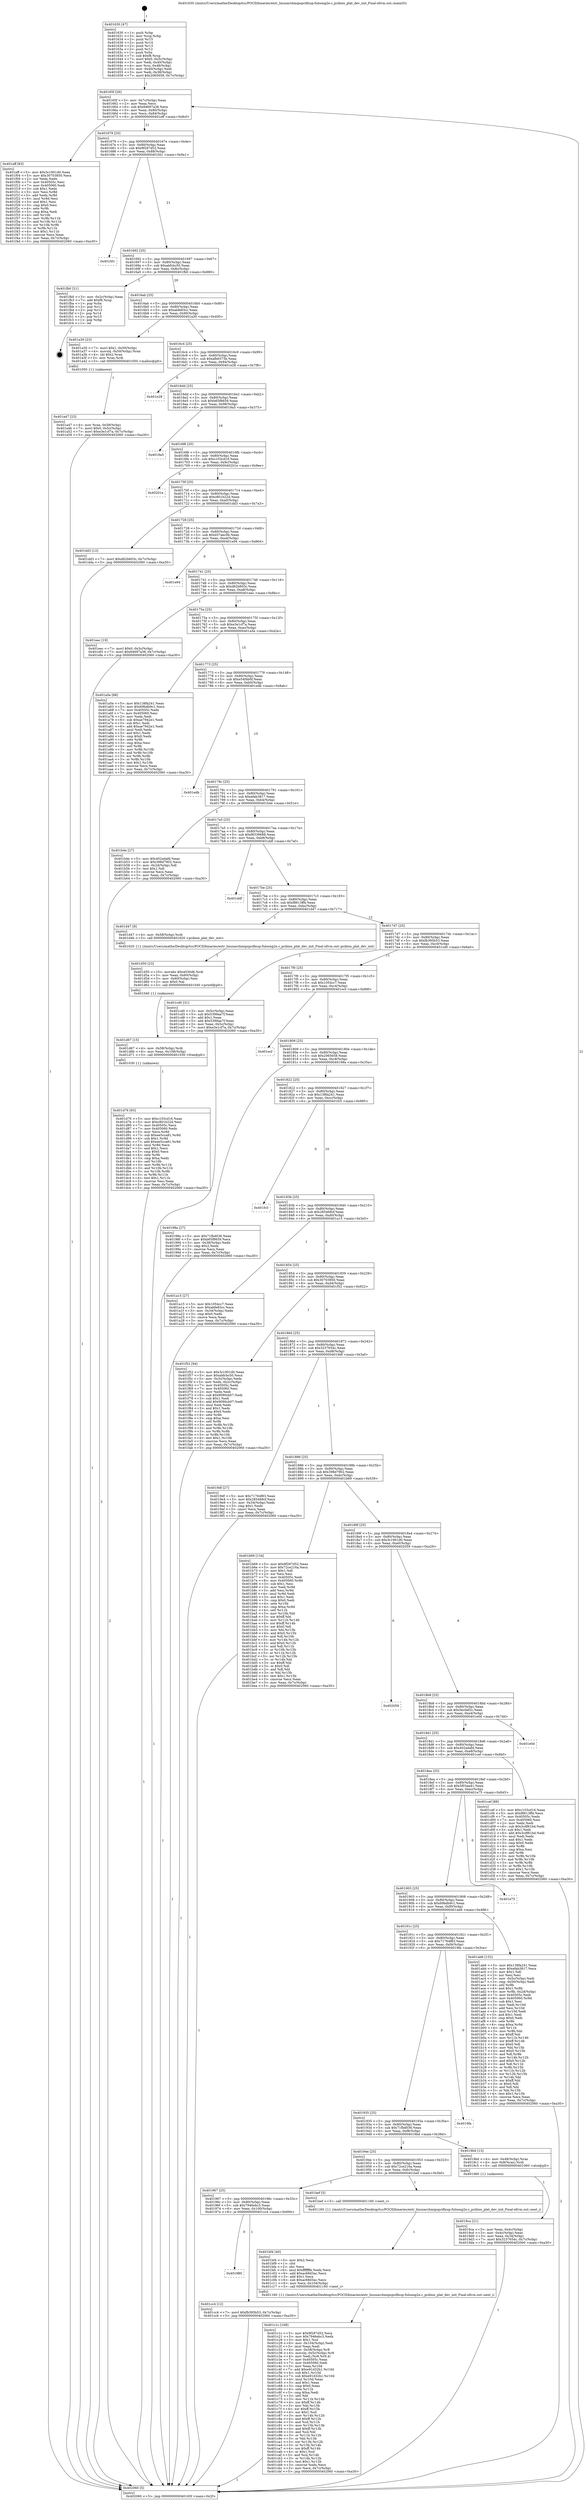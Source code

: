 digraph "0x401630" {
  label = "0x401630 (/mnt/c/Users/mathe/Desktop/tcc/POCII/binaries/extr_linuxarchmipspcifixup-fuloong2e.c_pcibios_plat_dev_init_Final-ollvm.out::main(0))"
  labelloc = "t"
  node[shape=record]

  Entry [label="",width=0.3,height=0.3,shape=circle,fillcolor=black,style=filled]
  "0x40165f" [label="{
     0x40165f [26]\l
     | [instrs]\l
     &nbsp;&nbsp;0x40165f \<+3\>: mov -0x7c(%rbp),%eax\l
     &nbsp;&nbsp;0x401662 \<+2\>: mov %eax,%ecx\l
     &nbsp;&nbsp;0x401664 \<+6\>: sub $0x84697a38,%ecx\l
     &nbsp;&nbsp;0x40166a \<+3\>: mov %eax,-0x80(%rbp)\l
     &nbsp;&nbsp;0x40166d \<+6\>: mov %ecx,-0x84(%rbp)\l
     &nbsp;&nbsp;0x401673 \<+6\>: je 0000000000401eff \<main+0x8cf\>\l
  }"]
  "0x401eff" [label="{
     0x401eff [83]\l
     | [instrs]\l
     &nbsp;&nbsp;0x401eff \<+5\>: mov $0x3c1901d0,%eax\l
     &nbsp;&nbsp;0x401f04 \<+5\>: mov $0x30703850,%ecx\l
     &nbsp;&nbsp;0x401f09 \<+2\>: xor %edx,%edx\l
     &nbsp;&nbsp;0x401f0b \<+7\>: mov 0x40505c,%esi\l
     &nbsp;&nbsp;0x401f12 \<+7\>: mov 0x405060,%edi\l
     &nbsp;&nbsp;0x401f19 \<+3\>: sub $0x1,%edx\l
     &nbsp;&nbsp;0x401f1c \<+3\>: mov %esi,%r8d\l
     &nbsp;&nbsp;0x401f1f \<+3\>: add %edx,%r8d\l
     &nbsp;&nbsp;0x401f22 \<+4\>: imul %r8d,%esi\l
     &nbsp;&nbsp;0x401f26 \<+3\>: and $0x1,%esi\l
     &nbsp;&nbsp;0x401f29 \<+3\>: cmp $0x0,%esi\l
     &nbsp;&nbsp;0x401f2c \<+4\>: sete %r9b\l
     &nbsp;&nbsp;0x401f30 \<+3\>: cmp $0xa,%edi\l
     &nbsp;&nbsp;0x401f33 \<+4\>: setl %r10b\l
     &nbsp;&nbsp;0x401f37 \<+3\>: mov %r9b,%r11b\l
     &nbsp;&nbsp;0x401f3a \<+3\>: and %r10b,%r11b\l
     &nbsp;&nbsp;0x401f3d \<+3\>: xor %r10b,%r9b\l
     &nbsp;&nbsp;0x401f40 \<+3\>: or %r9b,%r11b\l
     &nbsp;&nbsp;0x401f43 \<+4\>: test $0x1,%r11b\l
     &nbsp;&nbsp;0x401f47 \<+3\>: cmovne %ecx,%eax\l
     &nbsp;&nbsp;0x401f4a \<+3\>: mov %eax,-0x7c(%rbp)\l
     &nbsp;&nbsp;0x401f4d \<+5\>: jmp 0000000000402060 \<main+0xa30\>\l
  }"]
  "0x401679" [label="{
     0x401679 [25]\l
     | [instrs]\l
     &nbsp;&nbsp;0x401679 \<+5\>: jmp 000000000040167e \<main+0x4e\>\l
     &nbsp;&nbsp;0x40167e \<+3\>: mov -0x80(%rbp),%eax\l
     &nbsp;&nbsp;0x401681 \<+5\>: sub $0x9f287d52,%eax\l
     &nbsp;&nbsp;0x401686 \<+6\>: mov %eax,-0x88(%rbp)\l
     &nbsp;&nbsp;0x40168c \<+6\>: je 0000000000401fd1 \<main+0x9a1\>\l
  }"]
  Exit [label="",width=0.3,height=0.3,shape=circle,fillcolor=black,style=filled,peripheries=2]
  "0x401fd1" [label="{
     0x401fd1\l
  }", style=dashed]
  "0x401692" [label="{
     0x401692 [25]\l
     | [instrs]\l
     &nbsp;&nbsp;0x401692 \<+5\>: jmp 0000000000401697 \<main+0x67\>\l
     &nbsp;&nbsp;0x401697 \<+3\>: mov -0x80(%rbp),%eax\l
     &nbsp;&nbsp;0x40169a \<+5\>: sub $0xabfcbc50,%eax\l
     &nbsp;&nbsp;0x40169f \<+6\>: mov %eax,-0x8c(%rbp)\l
     &nbsp;&nbsp;0x4016a5 \<+6\>: je 0000000000401fb0 \<main+0x980\>\l
  }"]
  "0x401d76" [label="{
     0x401d76 [93]\l
     | [instrs]\l
     &nbsp;&nbsp;0x401d76 \<+5\>: mov $0xc103cd16,%eax\l
     &nbsp;&nbsp;0x401d7b \<+5\>: mov $0xc801b22d,%esi\l
     &nbsp;&nbsp;0x401d80 \<+7\>: mov 0x40505c,%ecx\l
     &nbsp;&nbsp;0x401d87 \<+7\>: mov 0x405060,%edx\l
     &nbsp;&nbsp;0x401d8e \<+3\>: mov %ecx,%r8d\l
     &nbsp;&nbsp;0x401d91 \<+7\>: sub $0xee5cca81,%r8d\l
     &nbsp;&nbsp;0x401d98 \<+4\>: sub $0x1,%r8d\l
     &nbsp;&nbsp;0x401d9c \<+7\>: add $0xee5cca81,%r8d\l
     &nbsp;&nbsp;0x401da3 \<+4\>: imul %r8d,%ecx\l
     &nbsp;&nbsp;0x401da7 \<+3\>: and $0x1,%ecx\l
     &nbsp;&nbsp;0x401daa \<+3\>: cmp $0x0,%ecx\l
     &nbsp;&nbsp;0x401dad \<+4\>: sete %r9b\l
     &nbsp;&nbsp;0x401db1 \<+3\>: cmp $0xa,%edx\l
     &nbsp;&nbsp;0x401db4 \<+4\>: setl %r10b\l
     &nbsp;&nbsp;0x401db8 \<+3\>: mov %r9b,%r11b\l
     &nbsp;&nbsp;0x401dbb \<+3\>: and %r10b,%r11b\l
     &nbsp;&nbsp;0x401dbe \<+3\>: xor %r10b,%r9b\l
     &nbsp;&nbsp;0x401dc1 \<+3\>: or %r9b,%r11b\l
     &nbsp;&nbsp;0x401dc4 \<+4\>: test $0x1,%r11b\l
     &nbsp;&nbsp;0x401dc8 \<+3\>: cmovne %esi,%eax\l
     &nbsp;&nbsp;0x401dcb \<+3\>: mov %eax,-0x7c(%rbp)\l
     &nbsp;&nbsp;0x401dce \<+5\>: jmp 0000000000402060 \<main+0xa30\>\l
  }"]
  "0x401fb0" [label="{
     0x401fb0 [21]\l
     | [instrs]\l
     &nbsp;&nbsp;0x401fb0 \<+3\>: mov -0x2c(%rbp),%eax\l
     &nbsp;&nbsp;0x401fb3 \<+7\>: add $0xf8,%rsp\l
     &nbsp;&nbsp;0x401fba \<+1\>: pop %rbx\l
     &nbsp;&nbsp;0x401fbb \<+2\>: pop %r12\l
     &nbsp;&nbsp;0x401fbd \<+2\>: pop %r13\l
     &nbsp;&nbsp;0x401fbf \<+2\>: pop %r14\l
     &nbsp;&nbsp;0x401fc1 \<+2\>: pop %r15\l
     &nbsp;&nbsp;0x401fc3 \<+1\>: pop %rbp\l
     &nbsp;&nbsp;0x401fc4 \<+1\>: ret\l
  }"]
  "0x4016ab" [label="{
     0x4016ab [25]\l
     | [instrs]\l
     &nbsp;&nbsp;0x4016ab \<+5\>: jmp 00000000004016b0 \<main+0x80\>\l
     &nbsp;&nbsp;0x4016b0 \<+3\>: mov -0x80(%rbp),%eax\l
     &nbsp;&nbsp;0x4016b3 \<+5\>: sub $0xabfe83cc,%eax\l
     &nbsp;&nbsp;0x4016b8 \<+6\>: mov %eax,-0x90(%rbp)\l
     &nbsp;&nbsp;0x4016be \<+6\>: je 0000000000401a30 \<main+0x400\>\l
  }"]
  "0x401d67" [label="{
     0x401d67 [15]\l
     | [instrs]\l
     &nbsp;&nbsp;0x401d67 \<+4\>: mov -0x58(%rbp),%rdi\l
     &nbsp;&nbsp;0x401d6b \<+6\>: mov %eax,-0x108(%rbp)\l
     &nbsp;&nbsp;0x401d71 \<+5\>: call 0000000000401030 \<free@plt\>\l
     | [calls]\l
     &nbsp;&nbsp;0x401030 \{1\} (unknown)\l
  }"]
  "0x401a30" [label="{
     0x401a30 [23]\l
     | [instrs]\l
     &nbsp;&nbsp;0x401a30 \<+7\>: movl $0x1,-0x50(%rbp)\l
     &nbsp;&nbsp;0x401a37 \<+4\>: movslq -0x50(%rbp),%rax\l
     &nbsp;&nbsp;0x401a3b \<+4\>: shl $0x2,%rax\l
     &nbsp;&nbsp;0x401a3f \<+3\>: mov %rax,%rdi\l
     &nbsp;&nbsp;0x401a42 \<+5\>: call 0000000000401050 \<malloc@plt\>\l
     | [calls]\l
     &nbsp;&nbsp;0x401050 \{1\} (unknown)\l
  }"]
  "0x4016c4" [label="{
     0x4016c4 [25]\l
     | [instrs]\l
     &nbsp;&nbsp;0x4016c4 \<+5\>: jmp 00000000004016c9 \<main+0x99\>\l
     &nbsp;&nbsp;0x4016c9 \<+3\>: mov -0x80(%rbp),%eax\l
     &nbsp;&nbsp;0x4016cc \<+5\>: sub $0xafb6573b,%eax\l
     &nbsp;&nbsp;0x4016d1 \<+6\>: mov %eax,-0x94(%rbp)\l
     &nbsp;&nbsp;0x4016d7 \<+6\>: je 0000000000401e28 \<main+0x7f8\>\l
  }"]
  "0x401d50" [label="{
     0x401d50 [23]\l
     | [instrs]\l
     &nbsp;&nbsp;0x401d50 \<+10\>: movabs $0x4030d6,%rdi\l
     &nbsp;&nbsp;0x401d5a \<+3\>: mov %eax,-0x60(%rbp)\l
     &nbsp;&nbsp;0x401d5d \<+3\>: mov -0x60(%rbp),%esi\l
     &nbsp;&nbsp;0x401d60 \<+2\>: mov $0x0,%al\l
     &nbsp;&nbsp;0x401d62 \<+5\>: call 0000000000401040 \<printf@plt\>\l
     | [calls]\l
     &nbsp;&nbsp;0x401040 \{1\} (unknown)\l
  }"]
  "0x401e28" [label="{
     0x401e28\l
  }", style=dashed]
  "0x4016dd" [label="{
     0x4016dd [25]\l
     | [instrs]\l
     &nbsp;&nbsp;0x4016dd \<+5\>: jmp 00000000004016e2 \<main+0xb2\>\l
     &nbsp;&nbsp;0x4016e2 \<+3\>: mov -0x80(%rbp),%eax\l
     &nbsp;&nbsp;0x4016e5 \<+5\>: sub $0xb65f8659,%eax\l
     &nbsp;&nbsp;0x4016ea \<+6\>: mov %eax,-0x98(%rbp)\l
     &nbsp;&nbsp;0x4016f0 \<+6\>: je 00000000004019a5 \<main+0x375\>\l
  }"]
  "0x401980" [label="{
     0x401980\l
  }", style=dashed]
  "0x4019a5" [label="{
     0x4019a5\l
  }", style=dashed]
  "0x4016f6" [label="{
     0x4016f6 [25]\l
     | [instrs]\l
     &nbsp;&nbsp;0x4016f6 \<+5\>: jmp 00000000004016fb \<main+0xcb\>\l
     &nbsp;&nbsp;0x4016fb \<+3\>: mov -0x80(%rbp),%eax\l
     &nbsp;&nbsp;0x4016fe \<+5\>: sub $0xc103cd16,%eax\l
     &nbsp;&nbsp;0x401703 \<+6\>: mov %eax,-0x9c(%rbp)\l
     &nbsp;&nbsp;0x401709 \<+6\>: je 000000000040201e \<main+0x9ee\>\l
  }"]
  "0x401cc4" [label="{
     0x401cc4 [12]\l
     | [instrs]\l
     &nbsp;&nbsp;0x401cc4 \<+7\>: movl $0xfb395b53,-0x7c(%rbp)\l
     &nbsp;&nbsp;0x401ccb \<+5\>: jmp 0000000000402060 \<main+0xa30\>\l
  }"]
  "0x40201e" [label="{
     0x40201e\l
  }", style=dashed]
  "0x40170f" [label="{
     0x40170f [25]\l
     | [instrs]\l
     &nbsp;&nbsp;0x40170f \<+5\>: jmp 0000000000401714 \<main+0xe4\>\l
     &nbsp;&nbsp;0x401714 \<+3\>: mov -0x80(%rbp),%eax\l
     &nbsp;&nbsp;0x401717 \<+5\>: sub $0xc801b22d,%eax\l
     &nbsp;&nbsp;0x40171c \<+6\>: mov %eax,-0xa0(%rbp)\l
     &nbsp;&nbsp;0x401722 \<+6\>: je 0000000000401dd3 \<main+0x7a3\>\l
  }"]
  "0x401c1c" [label="{
     0x401c1c [168]\l
     | [instrs]\l
     &nbsp;&nbsp;0x401c1c \<+5\>: mov $0x9f287d52,%ecx\l
     &nbsp;&nbsp;0x401c21 \<+5\>: mov $0x7946ebc3,%edx\l
     &nbsp;&nbsp;0x401c26 \<+3\>: mov $0x1,%sil\l
     &nbsp;&nbsp;0x401c29 \<+6\>: mov -0x104(%rbp),%edi\l
     &nbsp;&nbsp;0x401c2f \<+3\>: imul %eax,%edi\l
     &nbsp;&nbsp;0x401c32 \<+4\>: mov -0x58(%rbp),%r8\l
     &nbsp;&nbsp;0x401c36 \<+4\>: movslq -0x5c(%rbp),%r9\l
     &nbsp;&nbsp;0x401c3a \<+4\>: mov %edi,(%r8,%r9,4)\l
     &nbsp;&nbsp;0x401c3e \<+7\>: mov 0x40505c,%eax\l
     &nbsp;&nbsp;0x401c45 \<+7\>: mov 0x405060,%edi\l
     &nbsp;&nbsp;0x401c4c \<+3\>: mov %eax,%r10d\l
     &nbsp;&nbsp;0x401c4f \<+7\>: add $0xe91d32b1,%r10d\l
     &nbsp;&nbsp;0x401c56 \<+4\>: sub $0x1,%r10d\l
     &nbsp;&nbsp;0x401c5a \<+7\>: sub $0xe91d32b1,%r10d\l
     &nbsp;&nbsp;0x401c61 \<+4\>: imul %r10d,%eax\l
     &nbsp;&nbsp;0x401c65 \<+3\>: and $0x1,%eax\l
     &nbsp;&nbsp;0x401c68 \<+3\>: cmp $0x0,%eax\l
     &nbsp;&nbsp;0x401c6b \<+4\>: sete %r11b\l
     &nbsp;&nbsp;0x401c6f \<+3\>: cmp $0xa,%edi\l
     &nbsp;&nbsp;0x401c72 \<+3\>: setl %bl\l
     &nbsp;&nbsp;0x401c75 \<+3\>: mov %r11b,%r14b\l
     &nbsp;&nbsp;0x401c78 \<+4\>: xor $0xff,%r14b\l
     &nbsp;&nbsp;0x401c7c \<+3\>: mov %bl,%r15b\l
     &nbsp;&nbsp;0x401c7f \<+4\>: xor $0xff,%r15b\l
     &nbsp;&nbsp;0x401c83 \<+4\>: xor $0x1,%sil\l
     &nbsp;&nbsp;0x401c87 \<+3\>: mov %r14b,%r12b\l
     &nbsp;&nbsp;0x401c8a \<+4\>: and $0xff,%r12b\l
     &nbsp;&nbsp;0x401c8e \<+3\>: and %sil,%r11b\l
     &nbsp;&nbsp;0x401c91 \<+3\>: mov %r15b,%r13b\l
     &nbsp;&nbsp;0x401c94 \<+4\>: and $0xff,%r13b\l
     &nbsp;&nbsp;0x401c98 \<+3\>: and %sil,%bl\l
     &nbsp;&nbsp;0x401c9b \<+3\>: or %r11b,%r12b\l
     &nbsp;&nbsp;0x401c9e \<+3\>: or %bl,%r13b\l
     &nbsp;&nbsp;0x401ca1 \<+3\>: xor %r13b,%r12b\l
     &nbsp;&nbsp;0x401ca4 \<+3\>: or %r15b,%r14b\l
     &nbsp;&nbsp;0x401ca7 \<+4\>: xor $0xff,%r14b\l
     &nbsp;&nbsp;0x401cab \<+4\>: or $0x1,%sil\l
     &nbsp;&nbsp;0x401caf \<+3\>: and %sil,%r14b\l
     &nbsp;&nbsp;0x401cb2 \<+3\>: or %r14b,%r12b\l
     &nbsp;&nbsp;0x401cb5 \<+4\>: test $0x1,%r12b\l
     &nbsp;&nbsp;0x401cb9 \<+3\>: cmovne %edx,%ecx\l
     &nbsp;&nbsp;0x401cbc \<+3\>: mov %ecx,-0x7c(%rbp)\l
     &nbsp;&nbsp;0x401cbf \<+5\>: jmp 0000000000402060 \<main+0xa30\>\l
  }"]
  "0x401dd3" [label="{
     0x401dd3 [12]\l
     | [instrs]\l
     &nbsp;&nbsp;0x401dd3 \<+7\>: movl $0xd62b603c,-0x7c(%rbp)\l
     &nbsp;&nbsp;0x401dda \<+5\>: jmp 0000000000402060 \<main+0xa30\>\l
  }"]
  "0x401728" [label="{
     0x401728 [25]\l
     | [instrs]\l
     &nbsp;&nbsp;0x401728 \<+5\>: jmp 000000000040172d \<main+0xfd\>\l
     &nbsp;&nbsp;0x40172d \<+3\>: mov -0x80(%rbp),%eax\l
     &nbsp;&nbsp;0x401730 \<+5\>: sub $0xd37aec0b,%eax\l
     &nbsp;&nbsp;0x401735 \<+6\>: mov %eax,-0xa4(%rbp)\l
     &nbsp;&nbsp;0x40173b \<+6\>: je 0000000000401e94 \<main+0x864\>\l
  }"]
  "0x401bf4" [label="{
     0x401bf4 [40]\l
     | [instrs]\l
     &nbsp;&nbsp;0x401bf4 \<+5\>: mov $0x2,%ecx\l
     &nbsp;&nbsp;0x401bf9 \<+1\>: cltd\l
     &nbsp;&nbsp;0x401bfa \<+2\>: idiv %ecx\l
     &nbsp;&nbsp;0x401bfc \<+6\>: imul $0xfffffffe,%edx,%ecx\l
     &nbsp;&nbsp;0x401c02 \<+6\>: add $0xac68d3ac,%ecx\l
     &nbsp;&nbsp;0x401c08 \<+3\>: add $0x1,%ecx\l
     &nbsp;&nbsp;0x401c0b \<+6\>: sub $0xac68d3ac,%ecx\l
     &nbsp;&nbsp;0x401c11 \<+6\>: mov %ecx,-0x104(%rbp)\l
     &nbsp;&nbsp;0x401c17 \<+5\>: call 0000000000401160 \<next_i\>\l
     | [calls]\l
     &nbsp;&nbsp;0x401160 \{1\} (/mnt/c/Users/mathe/Desktop/tcc/POCII/binaries/extr_linuxarchmipspcifixup-fuloong2e.c_pcibios_plat_dev_init_Final-ollvm.out::next_i)\l
  }"]
  "0x401e94" [label="{
     0x401e94\l
  }", style=dashed]
  "0x401741" [label="{
     0x401741 [25]\l
     | [instrs]\l
     &nbsp;&nbsp;0x401741 \<+5\>: jmp 0000000000401746 \<main+0x116\>\l
     &nbsp;&nbsp;0x401746 \<+3\>: mov -0x80(%rbp),%eax\l
     &nbsp;&nbsp;0x401749 \<+5\>: sub $0xd62b603c,%eax\l
     &nbsp;&nbsp;0x40174e \<+6\>: mov %eax,-0xa8(%rbp)\l
     &nbsp;&nbsp;0x401754 \<+6\>: je 0000000000401eec \<main+0x8bc\>\l
  }"]
  "0x401967" [label="{
     0x401967 [25]\l
     | [instrs]\l
     &nbsp;&nbsp;0x401967 \<+5\>: jmp 000000000040196c \<main+0x33c\>\l
     &nbsp;&nbsp;0x40196c \<+3\>: mov -0x80(%rbp),%eax\l
     &nbsp;&nbsp;0x40196f \<+5\>: sub $0x7946ebc3,%eax\l
     &nbsp;&nbsp;0x401974 \<+6\>: mov %eax,-0x100(%rbp)\l
     &nbsp;&nbsp;0x40197a \<+6\>: je 0000000000401cc4 \<main+0x694\>\l
  }"]
  "0x401eec" [label="{
     0x401eec [19]\l
     | [instrs]\l
     &nbsp;&nbsp;0x401eec \<+7\>: movl $0x0,-0x3c(%rbp)\l
     &nbsp;&nbsp;0x401ef3 \<+7\>: movl $0x84697a38,-0x7c(%rbp)\l
     &nbsp;&nbsp;0x401efa \<+5\>: jmp 0000000000402060 \<main+0xa30\>\l
  }"]
  "0x40175a" [label="{
     0x40175a [25]\l
     | [instrs]\l
     &nbsp;&nbsp;0x40175a \<+5\>: jmp 000000000040175f \<main+0x12f\>\l
     &nbsp;&nbsp;0x40175f \<+3\>: mov -0x80(%rbp),%eax\l
     &nbsp;&nbsp;0x401762 \<+5\>: sub $0xe3e1cf7a,%eax\l
     &nbsp;&nbsp;0x401767 \<+6\>: mov %eax,-0xac(%rbp)\l
     &nbsp;&nbsp;0x40176d \<+6\>: je 0000000000401a5e \<main+0x42e\>\l
  }"]
  "0x401bef" [label="{
     0x401bef [5]\l
     | [instrs]\l
     &nbsp;&nbsp;0x401bef \<+5\>: call 0000000000401160 \<next_i\>\l
     | [calls]\l
     &nbsp;&nbsp;0x401160 \{1\} (/mnt/c/Users/mathe/Desktop/tcc/POCII/binaries/extr_linuxarchmipspcifixup-fuloong2e.c_pcibios_plat_dev_init_Final-ollvm.out::next_i)\l
  }"]
  "0x401a5e" [label="{
     0x401a5e [88]\l
     | [instrs]\l
     &nbsp;&nbsp;0x401a5e \<+5\>: mov $0x138fa241,%eax\l
     &nbsp;&nbsp;0x401a63 \<+5\>: mov $0x69bdb9c1,%ecx\l
     &nbsp;&nbsp;0x401a68 \<+7\>: mov 0x40505c,%edx\l
     &nbsp;&nbsp;0x401a6f \<+7\>: mov 0x405060,%esi\l
     &nbsp;&nbsp;0x401a76 \<+2\>: mov %edx,%edi\l
     &nbsp;&nbsp;0x401a78 \<+6\>: sub $0xae7942e1,%edi\l
     &nbsp;&nbsp;0x401a7e \<+3\>: sub $0x1,%edi\l
     &nbsp;&nbsp;0x401a81 \<+6\>: add $0xae7942e1,%edi\l
     &nbsp;&nbsp;0x401a87 \<+3\>: imul %edi,%edx\l
     &nbsp;&nbsp;0x401a8a \<+3\>: and $0x1,%edx\l
     &nbsp;&nbsp;0x401a8d \<+3\>: cmp $0x0,%edx\l
     &nbsp;&nbsp;0x401a90 \<+4\>: sete %r8b\l
     &nbsp;&nbsp;0x401a94 \<+3\>: cmp $0xa,%esi\l
     &nbsp;&nbsp;0x401a97 \<+4\>: setl %r9b\l
     &nbsp;&nbsp;0x401a9b \<+3\>: mov %r8b,%r10b\l
     &nbsp;&nbsp;0x401a9e \<+3\>: and %r9b,%r10b\l
     &nbsp;&nbsp;0x401aa1 \<+3\>: xor %r9b,%r8b\l
     &nbsp;&nbsp;0x401aa4 \<+3\>: or %r8b,%r10b\l
     &nbsp;&nbsp;0x401aa7 \<+4\>: test $0x1,%r10b\l
     &nbsp;&nbsp;0x401aab \<+3\>: cmovne %ecx,%eax\l
     &nbsp;&nbsp;0x401aae \<+3\>: mov %eax,-0x7c(%rbp)\l
     &nbsp;&nbsp;0x401ab1 \<+5\>: jmp 0000000000402060 \<main+0xa30\>\l
  }"]
  "0x401773" [label="{
     0x401773 [25]\l
     | [instrs]\l
     &nbsp;&nbsp;0x401773 \<+5\>: jmp 0000000000401778 \<main+0x148\>\l
     &nbsp;&nbsp;0x401778 \<+3\>: mov -0x80(%rbp),%eax\l
     &nbsp;&nbsp;0x40177b \<+5\>: sub $0xe54f4b0f,%eax\l
     &nbsp;&nbsp;0x401780 \<+6\>: mov %eax,-0xb0(%rbp)\l
     &nbsp;&nbsp;0x401786 \<+6\>: je 0000000000401edb \<main+0x8ab\>\l
  }"]
  "0x401a47" [label="{
     0x401a47 [23]\l
     | [instrs]\l
     &nbsp;&nbsp;0x401a47 \<+4\>: mov %rax,-0x58(%rbp)\l
     &nbsp;&nbsp;0x401a4b \<+7\>: movl $0x0,-0x5c(%rbp)\l
     &nbsp;&nbsp;0x401a52 \<+7\>: movl $0xe3e1cf7a,-0x7c(%rbp)\l
     &nbsp;&nbsp;0x401a59 \<+5\>: jmp 0000000000402060 \<main+0xa30\>\l
  }"]
  "0x401edb" [label="{
     0x401edb\l
  }", style=dashed]
  "0x40178c" [label="{
     0x40178c [25]\l
     | [instrs]\l
     &nbsp;&nbsp;0x40178c \<+5\>: jmp 0000000000401791 \<main+0x161\>\l
     &nbsp;&nbsp;0x401791 \<+3\>: mov -0x80(%rbp),%eax\l
     &nbsp;&nbsp;0x401794 \<+5\>: sub $0xefab3817,%eax\l
     &nbsp;&nbsp;0x401799 \<+6\>: mov %eax,-0xb4(%rbp)\l
     &nbsp;&nbsp;0x40179f \<+6\>: je 0000000000401b4e \<main+0x51e\>\l
  }"]
  "0x4019ca" [label="{
     0x4019ca [21]\l
     | [instrs]\l
     &nbsp;&nbsp;0x4019ca \<+3\>: mov %eax,-0x4c(%rbp)\l
     &nbsp;&nbsp;0x4019cd \<+3\>: mov -0x4c(%rbp),%eax\l
     &nbsp;&nbsp;0x4019d0 \<+3\>: mov %eax,-0x34(%rbp)\l
     &nbsp;&nbsp;0x4019d3 \<+7\>: movl $0x3237654c,-0x7c(%rbp)\l
     &nbsp;&nbsp;0x4019da \<+5\>: jmp 0000000000402060 \<main+0xa30\>\l
  }"]
  "0x401b4e" [label="{
     0x401b4e [27]\l
     | [instrs]\l
     &nbsp;&nbsp;0x401b4e \<+5\>: mov $0x402adafd,%eax\l
     &nbsp;&nbsp;0x401b53 \<+5\>: mov $0x398d7902,%ecx\l
     &nbsp;&nbsp;0x401b58 \<+3\>: mov -0x2d(%rbp),%dl\l
     &nbsp;&nbsp;0x401b5b \<+3\>: test $0x1,%dl\l
     &nbsp;&nbsp;0x401b5e \<+3\>: cmovne %ecx,%eax\l
     &nbsp;&nbsp;0x401b61 \<+3\>: mov %eax,-0x7c(%rbp)\l
     &nbsp;&nbsp;0x401b64 \<+5\>: jmp 0000000000402060 \<main+0xa30\>\l
  }"]
  "0x4017a5" [label="{
     0x4017a5 [25]\l
     | [instrs]\l
     &nbsp;&nbsp;0x4017a5 \<+5\>: jmp 00000000004017aa \<main+0x17a\>\l
     &nbsp;&nbsp;0x4017aa \<+3\>: mov -0x80(%rbp),%eax\l
     &nbsp;&nbsp;0x4017ad \<+5\>: sub $0xf8339688,%eax\l
     &nbsp;&nbsp;0x4017b2 \<+6\>: mov %eax,-0xb8(%rbp)\l
     &nbsp;&nbsp;0x4017b8 \<+6\>: je 0000000000401ddf \<main+0x7af\>\l
  }"]
  "0x40194e" [label="{
     0x40194e [25]\l
     | [instrs]\l
     &nbsp;&nbsp;0x40194e \<+5\>: jmp 0000000000401953 \<main+0x323\>\l
     &nbsp;&nbsp;0x401953 \<+3\>: mov -0x80(%rbp),%eax\l
     &nbsp;&nbsp;0x401956 \<+5\>: sub $0x72ce216a,%eax\l
     &nbsp;&nbsp;0x40195b \<+6\>: mov %eax,-0xfc(%rbp)\l
     &nbsp;&nbsp;0x401961 \<+6\>: je 0000000000401bef \<main+0x5bf\>\l
  }"]
  "0x401ddf" [label="{
     0x401ddf\l
  }", style=dashed]
  "0x4017be" [label="{
     0x4017be [25]\l
     | [instrs]\l
     &nbsp;&nbsp;0x4017be \<+5\>: jmp 00000000004017c3 \<main+0x193\>\l
     &nbsp;&nbsp;0x4017c3 \<+3\>: mov -0x80(%rbp),%eax\l
     &nbsp;&nbsp;0x4017c6 \<+5\>: sub $0xf8613ff4,%eax\l
     &nbsp;&nbsp;0x4017cb \<+6\>: mov %eax,-0xbc(%rbp)\l
     &nbsp;&nbsp;0x4017d1 \<+6\>: je 0000000000401d47 \<main+0x717\>\l
  }"]
  "0x4019bd" [label="{
     0x4019bd [13]\l
     | [instrs]\l
     &nbsp;&nbsp;0x4019bd \<+4\>: mov -0x48(%rbp),%rax\l
     &nbsp;&nbsp;0x4019c1 \<+4\>: mov 0x8(%rax),%rdi\l
     &nbsp;&nbsp;0x4019c5 \<+5\>: call 0000000000401060 \<atoi@plt\>\l
     | [calls]\l
     &nbsp;&nbsp;0x401060 \{1\} (unknown)\l
  }"]
  "0x401d47" [label="{
     0x401d47 [9]\l
     | [instrs]\l
     &nbsp;&nbsp;0x401d47 \<+4\>: mov -0x58(%rbp),%rdi\l
     &nbsp;&nbsp;0x401d4b \<+5\>: call 0000000000401620 \<pcibios_plat_dev_init\>\l
     | [calls]\l
     &nbsp;&nbsp;0x401620 \{1\} (/mnt/c/Users/mathe/Desktop/tcc/POCII/binaries/extr_linuxarchmipspcifixup-fuloong2e.c_pcibios_plat_dev_init_Final-ollvm.out::pcibios_plat_dev_init)\l
  }"]
  "0x4017d7" [label="{
     0x4017d7 [25]\l
     | [instrs]\l
     &nbsp;&nbsp;0x4017d7 \<+5\>: jmp 00000000004017dc \<main+0x1ac\>\l
     &nbsp;&nbsp;0x4017dc \<+3\>: mov -0x80(%rbp),%eax\l
     &nbsp;&nbsp;0x4017df \<+5\>: sub $0xfb395b53,%eax\l
     &nbsp;&nbsp;0x4017e4 \<+6\>: mov %eax,-0xc0(%rbp)\l
     &nbsp;&nbsp;0x4017ea \<+6\>: je 0000000000401cd0 \<main+0x6a0\>\l
  }"]
  "0x401935" [label="{
     0x401935 [25]\l
     | [instrs]\l
     &nbsp;&nbsp;0x401935 \<+5\>: jmp 000000000040193a \<main+0x30a\>\l
     &nbsp;&nbsp;0x40193a \<+3\>: mov -0x80(%rbp),%eax\l
     &nbsp;&nbsp;0x40193d \<+5\>: sub $0x71fbd036,%eax\l
     &nbsp;&nbsp;0x401942 \<+6\>: mov %eax,-0xf8(%rbp)\l
     &nbsp;&nbsp;0x401948 \<+6\>: je 00000000004019bd \<main+0x38d\>\l
  }"]
  "0x401cd0" [label="{
     0x401cd0 [31]\l
     | [instrs]\l
     &nbsp;&nbsp;0x401cd0 \<+3\>: mov -0x5c(%rbp),%eax\l
     &nbsp;&nbsp;0x401cd3 \<+5\>: sub $0x5399aa7f,%eax\l
     &nbsp;&nbsp;0x401cd8 \<+3\>: add $0x1,%eax\l
     &nbsp;&nbsp;0x401cdb \<+5\>: add $0x5399aa7f,%eax\l
     &nbsp;&nbsp;0x401ce0 \<+3\>: mov %eax,-0x5c(%rbp)\l
     &nbsp;&nbsp;0x401ce3 \<+7\>: movl $0xe3e1cf7a,-0x7c(%rbp)\l
     &nbsp;&nbsp;0x401cea \<+5\>: jmp 0000000000402060 \<main+0xa30\>\l
  }"]
  "0x4017f0" [label="{
     0x4017f0 [25]\l
     | [instrs]\l
     &nbsp;&nbsp;0x4017f0 \<+5\>: jmp 00000000004017f5 \<main+0x1c5\>\l
     &nbsp;&nbsp;0x4017f5 \<+3\>: mov -0x80(%rbp),%eax\l
     &nbsp;&nbsp;0x4017f8 \<+5\>: sub $0x1054cc7,%eax\l
     &nbsp;&nbsp;0x4017fd \<+6\>: mov %eax,-0xc4(%rbp)\l
     &nbsp;&nbsp;0x401803 \<+6\>: je 0000000000401ecf \<main+0x89f\>\l
  }"]
  "0x4019fa" [label="{
     0x4019fa\l
  }", style=dashed]
  "0x401ecf" [label="{
     0x401ecf\l
  }", style=dashed]
  "0x401809" [label="{
     0x401809 [25]\l
     | [instrs]\l
     &nbsp;&nbsp;0x401809 \<+5\>: jmp 000000000040180e \<main+0x1de\>\l
     &nbsp;&nbsp;0x40180e \<+3\>: mov -0x80(%rbp),%eax\l
     &nbsp;&nbsp;0x401811 \<+5\>: sub $0x2065658,%eax\l
     &nbsp;&nbsp;0x401816 \<+6\>: mov %eax,-0xc8(%rbp)\l
     &nbsp;&nbsp;0x40181c \<+6\>: je 000000000040198a \<main+0x35a\>\l
  }"]
  "0x40191c" [label="{
     0x40191c [25]\l
     | [instrs]\l
     &nbsp;&nbsp;0x40191c \<+5\>: jmp 0000000000401921 \<main+0x2f1\>\l
     &nbsp;&nbsp;0x401921 \<+3\>: mov -0x80(%rbp),%eax\l
     &nbsp;&nbsp;0x401924 \<+5\>: sub $0x71764f83,%eax\l
     &nbsp;&nbsp;0x401929 \<+6\>: mov %eax,-0xf4(%rbp)\l
     &nbsp;&nbsp;0x40192f \<+6\>: je 00000000004019fa \<main+0x3ca\>\l
  }"]
  "0x40198a" [label="{
     0x40198a [27]\l
     | [instrs]\l
     &nbsp;&nbsp;0x40198a \<+5\>: mov $0x71fbd036,%eax\l
     &nbsp;&nbsp;0x40198f \<+5\>: mov $0xb65f8659,%ecx\l
     &nbsp;&nbsp;0x401994 \<+3\>: mov -0x38(%rbp),%edx\l
     &nbsp;&nbsp;0x401997 \<+3\>: cmp $0x2,%edx\l
     &nbsp;&nbsp;0x40199a \<+3\>: cmovne %ecx,%eax\l
     &nbsp;&nbsp;0x40199d \<+3\>: mov %eax,-0x7c(%rbp)\l
     &nbsp;&nbsp;0x4019a0 \<+5\>: jmp 0000000000402060 \<main+0xa30\>\l
  }"]
  "0x401822" [label="{
     0x401822 [25]\l
     | [instrs]\l
     &nbsp;&nbsp;0x401822 \<+5\>: jmp 0000000000401827 \<main+0x1f7\>\l
     &nbsp;&nbsp;0x401827 \<+3\>: mov -0x80(%rbp),%eax\l
     &nbsp;&nbsp;0x40182a \<+5\>: sub $0x138fa241,%eax\l
     &nbsp;&nbsp;0x40182f \<+6\>: mov %eax,-0xcc(%rbp)\l
     &nbsp;&nbsp;0x401835 \<+6\>: je 0000000000401fc5 \<main+0x995\>\l
  }"]
  "0x402060" [label="{
     0x402060 [5]\l
     | [instrs]\l
     &nbsp;&nbsp;0x402060 \<+5\>: jmp 000000000040165f \<main+0x2f\>\l
  }"]
  "0x401630" [label="{
     0x401630 [47]\l
     | [instrs]\l
     &nbsp;&nbsp;0x401630 \<+1\>: push %rbp\l
     &nbsp;&nbsp;0x401631 \<+3\>: mov %rsp,%rbp\l
     &nbsp;&nbsp;0x401634 \<+2\>: push %r15\l
     &nbsp;&nbsp;0x401636 \<+2\>: push %r14\l
     &nbsp;&nbsp;0x401638 \<+2\>: push %r13\l
     &nbsp;&nbsp;0x40163a \<+2\>: push %r12\l
     &nbsp;&nbsp;0x40163c \<+1\>: push %rbx\l
     &nbsp;&nbsp;0x40163d \<+7\>: sub $0xf8,%rsp\l
     &nbsp;&nbsp;0x401644 \<+7\>: movl $0x0,-0x3c(%rbp)\l
     &nbsp;&nbsp;0x40164b \<+3\>: mov %edi,-0x40(%rbp)\l
     &nbsp;&nbsp;0x40164e \<+4\>: mov %rsi,-0x48(%rbp)\l
     &nbsp;&nbsp;0x401652 \<+3\>: mov -0x40(%rbp),%edi\l
     &nbsp;&nbsp;0x401655 \<+3\>: mov %edi,-0x38(%rbp)\l
     &nbsp;&nbsp;0x401658 \<+7\>: movl $0x2065658,-0x7c(%rbp)\l
  }"]
  "0x401ab6" [label="{
     0x401ab6 [152]\l
     | [instrs]\l
     &nbsp;&nbsp;0x401ab6 \<+5\>: mov $0x138fa241,%eax\l
     &nbsp;&nbsp;0x401abb \<+5\>: mov $0xefab3817,%ecx\l
     &nbsp;&nbsp;0x401ac0 \<+2\>: mov $0x1,%dl\l
     &nbsp;&nbsp;0x401ac2 \<+2\>: xor %esi,%esi\l
     &nbsp;&nbsp;0x401ac4 \<+3\>: mov -0x5c(%rbp),%edi\l
     &nbsp;&nbsp;0x401ac7 \<+3\>: cmp -0x50(%rbp),%edi\l
     &nbsp;&nbsp;0x401aca \<+4\>: setl %r8b\l
     &nbsp;&nbsp;0x401ace \<+4\>: and $0x1,%r8b\l
     &nbsp;&nbsp;0x401ad2 \<+4\>: mov %r8b,-0x2d(%rbp)\l
     &nbsp;&nbsp;0x401ad6 \<+7\>: mov 0x40505c,%edi\l
     &nbsp;&nbsp;0x401add \<+8\>: mov 0x405060,%r9d\l
     &nbsp;&nbsp;0x401ae5 \<+3\>: sub $0x1,%esi\l
     &nbsp;&nbsp;0x401ae8 \<+3\>: mov %edi,%r10d\l
     &nbsp;&nbsp;0x401aeb \<+3\>: add %esi,%r10d\l
     &nbsp;&nbsp;0x401aee \<+4\>: imul %r10d,%edi\l
     &nbsp;&nbsp;0x401af2 \<+3\>: and $0x1,%edi\l
     &nbsp;&nbsp;0x401af5 \<+3\>: cmp $0x0,%edi\l
     &nbsp;&nbsp;0x401af8 \<+4\>: sete %r8b\l
     &nbsp;&nbsp;0x401afc \<+4\>: cmp $0xa,%r9d\l
     &nbsp;&nbsp;0x401b00 \<+4\>: setl %r11b\l
     &nbsp;&nbsp;0x401b04 \<+3\>: mov %r8b,%bl\l
     &nbsp;&nbsp;0x401b07 \<+3\>: xor $0xff,%bl\l
     &nbsp;&nbsp;0x401b0a \<+3\>: mov %r11b,%r14b\l
     &nbsp;&nbsp;0x401b0d \<+4\>: xor $0xff,%r14b\l
     &nbsp;&nbsp;0x401b11 \<+3\>: xor $0x0,%dl\l
     &nbsp;&nbsp;0x401b14 \<+3\>: mov %bl,%r15b\l
     &nbsp;&nbsp;0x401b17 \<+4\>: and $0x0,%r15b\l
     &nbsp;&nbsp;0x401b1b \<+3\>: and %dl,%r8b\l
     &nbsp;&nbsp;0x401b1e \<+3\>: mov %r14b,%r12b\l
     &nbsp;&nbsp;0x401b21 \<+4\>: and $0x0,%r12b\l
     &nbsp;&nbsp;0x401b25 \<+3\>: and %dl,%r11b\l
     &nbsp;&nbsp;0x401b28 \<+3\>: or %r8b,%r15b\l
     &nbsp;&nbsp;0x401b2b \<+3\>: or %r11b,%r12b\l
     &nbsp;&nbsp;0x401b2e \<+3\>: xor %r12b,%r15b\l
     &nbsp;&nbsp;0x401b31 \<+3\>: or %r14b,%bl\l
     &nbsp;&nbsp;0x401b34 \<+3\>: xor $0xff,%bl\l
     &nbsp;&nbsp;0x401b37 \<+3\>: or $0x0,%dl\l
     &nbsp;&nbsp;0x401b3a \<+2\>: and %dl,%bl\l
     &nbsp;&nbsp;0x401b3c \<+3\>: or %bl,%r15b\l
     &nbsp;&nbsp;0x401b3f \<+4\>: test $0x1,%r15b\l
     &nbsp;&nbsp;0x401b43 \<+3\>: cmovne %ecx,%eax\l
     &nbsp;&nbsp;0x401b46 \<+3\>: mov %eax,-0x7c(%rbp)\l
     &nbsp;&nbsp;0x401b49 \<+5\>: jmp 0000000000402060 \<main+0xa30\>\l
  }"]
  "0x401fc5" [label="{
     0x401fc5\l
  }", style=dashed]
  "0x40183b" [label="{
     0x40183b [25]\l
     | [instrs]\l
     &nbsp;&nbsp;0x40183b \<+5\>: jmp 0000000000401840 \<main+0x210\>\l
     &nbsp;&nbsp;0x401840 \<+3\>: mov -0x80(%rbp),%eax\l
     &nbsp;&nbsp;0x401843 \<+5\>: sub $0x285468cf,%eax\l
     &nbsp;&nbsp;0x401848 \<+6\>: mov %eax,-0xd0(%rbp)\l
     &nbsp;&nbsp;0x40184e \<+6\>: je 0000000000401a15 \<main+0x3e5\>\l
  }"]
  "0x401903" [label="{
     0x401903 [25]\l
     | [instrs]\l
     &nbsp;&nbsp;0x401903 \<+5\>: jmp 0000000000401908 \<main+0x2d8\>\l
     &nbsp;&nbsp;0x401908 \<+3\>: mov -0x80(%rbp),%eax\l
     &nbsp;&nbsp;0x40190b \<+5\>: sub $0x69bdb9c1,%eax\l
     &nbsp;&nbsp;0x401910 \<+6\>: mov %eax,-0xf0(%rbp)\l
     &nbsp;&nbsp;0x401916 \<+6\>: je 0000000000401ab6 \<main+0x486\>\l
  }"]
  "0x401a15" [label="{
     0x401a15 [27]\l
     | [instrs]\l
     &nbsp;&nbsp;0x401a15 \<+5\>: mov $0x1054cc7,%eax\l
     &nbsp;&nbsp;0x401a1a \<+5\>: mov $0xabfe83cc,%ecx\l
     &nbsp;&nbsp;0x401a1f \<+3\>: mov -0x34(%rbp),%edx\l
     &nbsp;&nbsp;0x401a22 \<+3\>: cmp $0x0,%edx\l
     &nbsp;&nbsp;0x401a25 \<+3\>: cmove %ecx,%eax\l
     &nbsp;&nbsp;0x401a28 \<+3\>: mov %eax,-0x7c(%rbp)\l
     &nbsp;&nbsp;0x401a2b \<+5\>: jmp 0000000000402060 \<main+0xa30\>\l
  }"]
  "0x401854" [label="{
     0x401854 [25]\l
     | [instrs]\l
     &nbsp;&nbsp;0x401854 \<+5\>: jmp 0000000000401859 \<main+0x229\>\l
     &nbsp;&nbsp;0x401859 \<+3\>: mov -0x80(%rbp),%eax\l
     &nbsp;&nbsp;0x40185c \<+5\>: sub $0x30703850,%eax\l
     &nbsp;&nbsp;0x401861 \<+6\>: mov %eax,-0xd4(%rbp)\l
     &nbsp;&nbsp;0x401867 \<+6\>: je 0000000000401f52 \<main+0x922\>\l
  }"]
  "0x401e75" [label="{
     0x401e75\l
  }", style=dashed]
  "0x401f52" [label="{
     0x401f52 [94]\l
     | [instrs]\l
     &nbsp;&nbsp;0x401f52 \<+5\>: mov $0x3c1901d0,%eax\l
     &nbsp;&nbsp;0x401f57 \<+5\>: mov $0xabfcbc50,%ecx\l
     &nbsp;&nbsp;0x401f5c \<+3\>: mov -0x3c(%rbp),%edx\l
     &nbsp;&nbsp;0x401f5f \<+3\>: mov %edx,-0x2c(%rbp)\l
     &nbsp;&nbsp;0x401f62 \<+7\>: mov 0x40505c,%edx\l
     &nbsp;&nbsp;0x401f69 \<+7\>: mov 0x405060,%esi\l
     &nbsp;&nbsp;0x401f70 \<+2\>: mov %edx,%edi\l
     &nbsp;&nbsp;0x401f72 \<+6\>: sub $0x9090cb07,%edi\l
     &nbsp;&nbsp;0x401f78 \<+3\>: sub $0x1,%edi\l
     &nbsp;&nbsp;0x401f7b \<+6\>: add $0x9090cb07,%edi\l
     &nbsp;&nbsp;0x401f81 \<+3\>: imul %edi,%edx\l
     &nbsp;&nbsp;0x401f84 \<+3\>: and $0x1,%edx\l
     &nbsp;&nbsp;0x401f87 \<+3\>: cmp $0x0,%edx\l
     &nbsp;&nbsp;0x401f8a \<+4\>: sete %r8b\l
     &nbsp;&nbsp;0x401f8e \<+3\>: cmp $0xa,%esi\l
     &nbsp;&nbsp;0x401f91 \<+4\>: setl %r9b\l
     &nbsp;&nbsp;0x401f95 \<+3\>: mov %r8b,%r10b\l
     &nbsp;&nbsp;0x401f98 \<+3\>: and %r9b,%r10b\l
     &nbsp;&nbsp;0x401f9b \<+3\>: xor %r9b,%r8b\l
     &nbsp;&nbsp;0x401f9e \<+3\>: or %r8b,%r10b\l
     &nbsp;&nbsp;0x401fa1 \<+4\>: test $0x1,%r10b\l
     &nbsp;&nbsp;0x401fa5 \<+3\>: cmovne %ecx,%eax\l
     &nbsp;&nbsp;0x401fa8 \<+3\>: mov %eax,-0x7c(%rbp)\l
     &nbsp;&nbsp;0x401fab \<+5\>: jmp 0000000000402060 \<main+0xa30\>\l
  }"]
  "0x40186d" [label="{
     0x40186d [25]\l
     | [instrs]\l
     &nbsp;&nbsp;0x40186d \<+5\>: jmp 0000000000401872 \<main+0x242\>\l
     &nbsp;&nbsp;0x401872 \<+3\>: mov -0x80(%rbp),%eax\l
     &nbsp;&nbsp;0x401875 \<+5\>: sub $0x3237654c,%eax\l
     &nbsp;&nbsp;0x40187a \<+6\>: mov %eax,-0xd8(%rbp)\l
     &nbsp;&nbsp;0x401880 \<+6\>: je 00000000004019df \<main+0x3af\>\l
  }"]
  "0x4018ea" [label="{
     0x4018ea [25]\l
     | [instrs]\l
     &nbsp;&nbsp;0x4018ea \<+5\>: jmp 00000000004018ef \<main+0x2bf\>\l
     &nbsp;&nbsp;0x4018ef \<+3\>: mov -0x80(%rbp),%eax\l
     &nbsp;&nbsp;0x4018f2 \<+5\>: sub $0x5f03aa41,%eax\l
     &nbsp;&nbsp;0x4018f7 \<+6\>: mov %eax,-0xec(%rbp)\l
     &nbsp;&nbsp;0x4018fd \<+6\>: je 0000000000401e75 \<main+0x845\>\l
  }"]
  "0x4019df" [label="{
     0x4019df [27]\l
     | [instrs]\l
     &nbsp;&nbsp;0x4019df \<+5\>: mov $0x71764f83,%eax\l
     &nbsp;&nbsp;0x4019e4 \<+5\>: mov $0x285468cf,%ecx\l
     &nbsp;&nbsp;0x4019e9 \<+3\>: mov -0x34(%rbp),%edx\l
     &nbsp;&nbsp;0x4019ec \<+3\>: cmp $0x1,%edx\l
     &nbsp;&nbsp;0x4019ef \<+3\>: cmovl %ecx,%eax\l
     &nbsp;&nbsp;0x4019f2 \<+3\>: mov %eax,-0x7c(%rbp)\l
     &nbsp;&nbsp;0x4019f5 \<+5\>: jmp 0000000000402060 \<main+0xa30\>\l
  }"]
  "0x401886" [label="{
     0x401886 [25]\l
     | [instrs]\l
     &nbsp;&nbsp;0x401886 \<+5\>: jmp 000000000040188b \<main+0x25b\>\l
     &nbsp;&nbsp;0x40188b \<+3\>: mov -0x80(%rbp),%eax\l
     &nbsp;&nbsp;0x40188e \<+5\>: sub $0x398d7902,%eax\l
     &nbsp;&nbsp;0x401893 \<+6\>: mov %eax,-0xdc(%rbp)\l
     &nbsp;&nbsp;0x401899 \<+6\>: je 0000000000401b69 \<main+0x539\>\l
  }"]
  "0x401cef" [label="{
     0x401cef [88]\l
     | [instrs]\l
     &nbsp;&nbsp;0x401cef \<+5\>: mov $0xc103cd16,%eax\l
     &nbsp;&nbsp;0x401cf4 \<+5\>: mov $0xf8613ff4,%ecx\l
     &nbsp;&nbsp;0x401cf9 \<+7\>: mov 0x40505c,%edx\l
     &nbsp;&nbsp;0x401d00 \<+7\>: mov 0x405060,%esi\l
     &nbsp;&nbsp;0x401d07 \<+2\>: mov %edx,%edi\l
     &nbsp;&nbsp;0x401d09 \<+6\>: sub $0x3cdf61bd,%edi\l
     &nbsp;&nbsp;0x401d0f \<+3\>: sub $0x1,%edi\l
     &nbsp;&nbsp;0x401d12 \<+6\>: add $0x3cdf61bd,%edi\l
     &nbsp;&nbsp;0x401d18 \<+3\>: imul %edi,%edx\l
     &nbsp;&nbsp;0x401d1b \<+3\>: and $0x1,%edx\l
     &nbsp;&nbsp;0x401d1e \<+3\>: cmp $0x0,%edx\l
     &nbsp;&nbsp;0x401d21 \<+4\>: sete %r8b\l
     &nbsp;&nbsp;0x401d25 \<+3\>: cmp $0xa,%esi\l
     &nbsp;&nbsp;0x401d28 \<+4\>: setl %r9b\l
     &nbsp;&nbsp;0x401d2c \<+3\>: mov %r8b,%r10b\l
     &nbsp;&nbsp;0x401d2f \<+3\>: and %r9b,%r10b\l
     &nbsp;&nbsp;0x401d32 \<+3\>: xor %r9b,%r8b\l
     &nbsp;&nbsp;0x401d35 \<+3\>: or %r8b,%r10b\l
     &nbsp;&nbsp;0x401d38 \<+4\>: test $0x1,%r10b\l
     &nbsp;&nbsp;0x401d3c \<+3\>: cmovne %ecx,%eax\l
     &nbsp;&nbsp;0x401d3f \<+3\>: mov %eax,-0x7c(%rbp)\l
     &nbsp;&nbsp;0x401d42 \<+5\>: jmp 0000000000402060 \<main+0xa30\>\l
  }"]
  "0x401b69" [label="{
     0x401b69 [134]\l
     | [instrs]\l
     &nbsp;&nbsp;0x401b69 \<+5\>: mov $0x9f287d52,%eax\l
     &nbsp;&nbsp;0x401b6e \<+5\>: mov $0x72ce216a,%ecx\l
     &nbsp;&nbsp;0x401b73 \<+2\>: mov $0x1,%dl\l
     &nbsp;&nbsp;0x401b75 \<+2\>: xor %esi,%esi\l
     &nbsp;&nbsp;0x401b77 \<+7\>: mov 0x40505c,%edi\l
     &nbsp;&nbsp;0x401b7e \<+8\>: mov 0x405060,%r8d\l
     &nbsp;&nbsp;0x401b86 \<+3\>: sub $0x1,%esi\l
     &nbsp;&nbsp;0x401b89 \<+3\>: mov %edi,%r9d\l
     &nbsp;&nbsp;0x401b8c \<+3\>: add %esi,%r9d\l
     &nbsp;&nbsp;0x401b8f \<+4\>: imul %r9d,%edi\l
     &nbsp;&nbsp;0x401b93 \<+3\>: and $0x1,%edi\l
     &nbsp;&nbsp;0x401b96 \<+3\>: cmp $0x0,%edi\l
     &nbsp;&nbsp;0x401b99 \<+4\>: sete %r10b\l
     &nbsp;&nbsp;0x401b9d \<+4\>: cmp $0xa,%r8d\l
     &nbsp;&nbsp;0x401ba1 \<+4\>: setl %r11b\l
     &nbsp;&nbsp;0x401ba5 \<+3\>: mov %r10b,%bl\l
     &nbsp;&nbsp;0x401ba8 \<+3\>: xor $0xff,%bl\l
     &nbsp;&nbsp;0x401bab \<+3\>: mov %r11b,%r14b\l
     &nbsp;&nbsp;0x401bae \<+4\>: xor $0xff,%r14b\l
     &nbsp;&nbsp;0x401bb2 \<+3\>: xor $0x0,%dl\l
     &nbsp;&nbsp;0x401bb5 \<+3\>: mov %bl,%r15b\l
     &nbsp;&nbsp;0x401bb8 \<+4\>: and $0x0,%r15b\l
     &nbsp;&nbsp;0x401bbc \<+3\>: and %dl,%r10b\l
     &nbsp;&nbsp;0x401bbf \<+3\>: mov %r14b,%r12b\l
     &nbsp;&nbsp;0x401bc2 \<+4\>: and $0x0,%r12b\l
     &nbsp;&nbsp;0x401bc6 \<+3\>: and %dl,%r11b\l
     &nbsp;&nbsp;0x401bc9 \<+3\>: or %r10b,%r15b\l
     &nbsp;&nbsp;0x401bcc \<+3\>: or %r11b,%r12b\l
     &nbsp;&nbsp;0x401bcf \<+3\>: xor %r12b,%r15b\l
     &nbsp;&nbsp;0x401bd2 \<+3\>: or %r14b,%bl\l
     &nbsp;&nbsp;0x401bd5 \<+3\>: xor $0xff,%bl\l
     &nbsp;&nbsp;0x401bd8 \<+3\>: or $0x0,%dl\l
     &nbsp;&nbsp;0x401bdb \<+2\>: and %dl,%bl\l
     &nbsp;&nbsp;0x401bdd \<+3\>: or %bl,%r15b\l
     &nbsp;&nbsp;0x401be0 \<+4\>: test $0x1,%r15b\l
     &nbsp;&nbsp;0x401be4 \<+3\>: cmovne %ecx,%eax\l
     &nbsp;&nbsp;0x401be7 \<+3\>: mov %eax,-0x7c(%rbp)\l
     &nbsp;&nbsp;0x401bea \<+5\>: jmp 0000000000402060 \<main+0xa30\>\l
  }"]
  "0x40189f" [label="{
     0x40189f [25]\l
     | [instrs]\l
     &nbsp;&nbsp;0x40189f \<+5\>: jmp 00000000004018a4 \<main+0x274\>\l
     &nbsp;&nbsp;0x4018a4 \<+3\>: mov -0x80(%rbp),%eax\l
     &nbsp;&nbsp;0x4018a7 \<+5\>: sub $0x3c1901d0,%eax\l
     &nbsp;&nbsp;0x4018ac \<+6\>: mov %eax,-0xe0(%rbp)\l
     &nbsp;&nbsp;0x4018b2 \<+6\>: je 0000000000402059 \<main+0xa29\>\l
  }"]
  "0x4018d1" [label="{
     0x4018d1 [25]\l
     | [instrs]\l
     &nbsp;&nbsp;0x4018d1 \<+5\>: jmp 00000000004018d6 \<main+0x2a6\>\l
     &nbsp;&nbsp;0x4018d6 \<+3\>: mov -0x80(%rbp),%eax\l
     &nbsp;&nbsp;0x4018d9 \<+5\>: sub $0x402adafd,%eax\l
     &nbsp;&nbsp;0x4018de \<+6\>: mov %eax,-0xe8(%rbp)\l
     &nbsp;&nbsp;0x4018e4 \<+6\>: je 0000000000401cef \<main+0x6bf\>\l
  }"]
  "0x402059" [label="{
     0x402059\l
  }", style=dashed]
  "0x4018b8" [label="{
     0x4018b8 [25]\l
     | [instrs]\l
     &nbsp;&nbsp;0x4018b8 \<+5\>: jmp 00000000004018bd \<main+0x28d\>\l
     &nbsp;&nbsp;0x4018bd \<+3\>: mov -0x80(%rbp),%eax\l
     &nbsp;&nbsp;0x4018c0 \<+5\>: sub $0x3ec0ef2c,%eax\l
     &nbsp;&nbsp;0x4018c5 \<+6\>: mov %eax,-0xe4(%rbp)\l
     &nbsp;&nbsp;0x4018cb \<+6\>: je 0000000000401e0d \<main+0x7dd\>\l
  }"]
  "0x401e0d" [label="{
     0x401e0d\l
  }", style=dashed]
  Entry -> "0x401630" [label=" 1"]
  "0x40165f" -> "0x401eff" [label=" 1"]
  "0x40165f" -> "0x401679" [label=" 21"]
  "0x401fb0" -> Exit [label=" 1"]
  "0x401679" -> "0x401fd1" [label=" 0"]
  "0x401679" -> "0x401692" [label=" 21"]
  "0x401f52" -> "0x402060" [label=" 1"]
  "0x401692" -> "0x401fb0" [label=" 1"]
  "0x401692" -> "0x4016ab" [label=" 20"]
  "0x401eff" -> "0x402060" [label=" 1"]
  "0x4016ab" -> "0x401a30" [label=" 1"]
  "0x4016ab" -> "0x4016c4" [label=" 19"]
  "0x401eec" -> "0x402060" [label=" 1"]
  "0x4016c4" -> "0x401e28" [label=" 0"]
  "0x4016c4" -> "0x4016dd" [label=" 19"]
  "0x401dd3" -> "0x402060" [label=" 1"]
  "0x4016dd" -> "0x4019a5" [label=" 0"]
  "0x4016dd" -> "0x4016f6" [label=" 19"]
  "0x401d76" -> "0x402060" [label=" 1"]
  "0x4016f6" -> "0x40201e" [label=" 0"]
  "0x4016f6" -> "0x40170f" [label=" 19"]
  "0x401d67" -> "0x401d76" [label=" 1"]
  "0x40170f" -> "0x401dd3" [label=" 1"]
  "0x40170f" -> "0x401728" [label=" 18"]
  "0x401d47" -> "0x401d50" [label=" 1"]
  "0x401728" -> "0x401e94" [label=" 0"]
  "0x401728" -> "0x401741" [label=" 18"]
  "0x401cef" -> "0x402060" [label=" 1"]
  "0x401741" -> "0x401eec" [label=" 1"]
  "0x401741" -> "0x40175a" [label=" 17"]
  "0x401cd0" -> "0x402060" [label=" 1"]
  "0x40175a" -> "0x401a5e" [label=" 2"]
  "0x40175a" -> "0x401773" [label=" 15"]
  "0x401cc4" -> "0x402060" [label=" 1"]
  "0x401773" -> "0x401edb" [label=" 0"]
  "0x401773" -> "0x40178c" [label=" 15"]
  "0x401967" -> "0x401cc4" [label=" 1"]
  "0x40178c" -> "0x401b4e" [label=" 2"]
  "0x40178c" -> "0x4017a5" [label=" 13"]
  "0x401d50" -> "0x401d67" [label=" 1"]
  "0x4017a5" -> "0x401ddf" [label=" 0"]
  "0x4017a5" -> "0x4017be" [label=" 13"]
  "0x401c1c" -> "0x402060" [label=" 1"]
  "0x4017be" -> "0x401d47" [label=" 1"]
  "0x4017be" -> "0x4017d7" [label=" 12"]
  "0x401bf4" -> "0x401c1c" [label=" 1"]
  "0x4017d7" -> "0x401cd0" [label=" 1"]
  "0x4017d7" -> "0x4017f0" [label=" 11"]
  "0x40194e" -> "0x401967" [label=" 1"]
  "0x4017f0" -> "0x401ecf" [label=" 0"]
  "0x4017f0" -> "0x401809" [label=" 11"]
  "0x40194e" -> "0x401bef" [label=" 1"]
  "0x401809" -> "0x40198a" [label=" 1"]
  "0x401809" -> "0x401822" [label=" 10"]
  "0x40198a" -> "0x402060" [label=" 1"]
  "0x401630" -> "0x40165f" [label=" 1"]
  "0x402060" -> "0x40165f" [label=" 21"]
  "0x401b69" -> "0x402060" [label=" 1"]
  "0x401822" -> "0x401fc5" [label=" 0"]
  "0x401822" -> "0x40183b" [label=" 10"]
  "0x401b4e" -> "0x402060" [label=" 2"]
  "0x40183b" -> "0x401a15" [label=" 1"]
  "0x40183b" -> "0x401854" [label=" 9"]
  "0x401a5e" -> "0x402060" [label=" 2"]
  "0x401854" -> "0x401f52" [label=" 1"]
  "0x401854" -> "0x40186d" [label=" 8"]
  "0x401a47" -> "0x402060" [label=" 1"]
  "0x40186d" -> "0x4019df" [label=" 1"]
  "0x40186d" -> "0x401886" [label=" 7"]
  "0x401a15" -> "0x402060" [label=" 1"]
  "0x401886" -> "0x401b69" [label=" 1"]
  "0x401886" -> "0x40189f" [label=" 6"]
  "0x4019df" -> "0x402060" [label=" 1"]
  "0x40189f" -> "0x402059" [label=" 0"]
  "0x40189f" -> "0x4018b8" [label=" 6"]
  "0x4019bd" -> "0x4019ca" [label=" 1"]
  "0x4018b8" -> "0x401e0d" [label=" 0"]
  "0x4018b8" -> "0x4018d1" [label=" 6"]
  "0x4019ca" -> "0x402060" [label=" 1"]
  "0x4018d1" -> "0x401cef" [label=" 1"]
  "0x4018d1" -> "0x4018ea" [label=" 5"]
  "0x401a30" -> "0x401a47" [label=" 1"]
  "0x4018ea" -> "0x401e75" [label=" 0"]
  "0x4018ea" -> "0x401903" [label=" 5"]
  "0x401ab6" -> "0x402060" [label=" 2"]
  "0x401903" -> "0x401ab6" [label=" 2"]
  "0x401903" -> "0x40191c" [label=" 3"]
  "0x401967" -> "0x401980" [label=" 0"]
  "0x40191c" -> "0x4019fa" [label=" 0"]
  "0x40191c" -> "0x401935" [label=" 3"]
  "0x401bef" -> "0x401bf4" [label=" 1"]
  "0x401935" -> "0x4019bd" [label=" 1"]
  "0x401935" -> "0x40194e" [label=" 2"]
}

